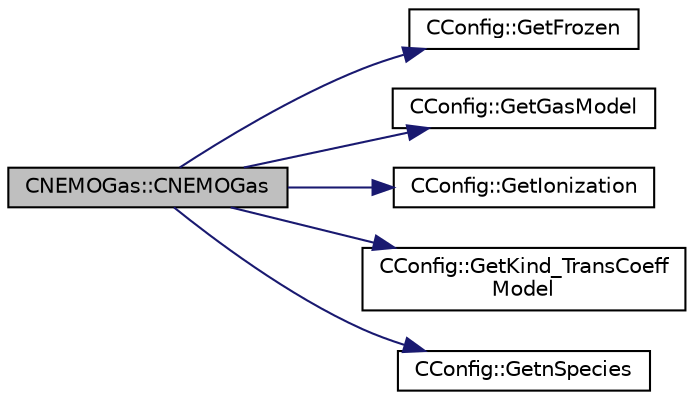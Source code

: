 digraph "CNEMOGas::CNEMOGas"
{
 // LATEX_PDF_SIZE
  edge [fontname="Helvetica",fontsize="10",labelfontname="Helvetica",labelfontsize="10"];
  node [fontname="Helvetica",fontsize="10",shape=record];
  rankdir="LR";
  Node1 [label="CNEMOGas::CNEMOGas",height=0.2,width=0.4,color="black", fillcolor="grey75", style="filled", fontcolor="black",tooltip="Constructor of the class."];
  Node1 -> Node2 [color="midnightblue",fontsize="10",style="solid",fontname="Helvetica"];
  Node2 [label="CConfig::GetFrozen",height=0.2,width=0.4,color="black", fillcolor="white", style="filled",URL="$classCConfig.html#ae51b13c497b8a58b77a58b4a6317b19b",tooltip="Indicates whether the flow is frozen (chemistry deactivated)."];
  Node1 -> Node3 [color="midnightblue",fontsize="10",style="solid",fontname="Helvetica"];
  Node3 [label="CConfig::GetGasModel",height=0.2,width=0.4,color="black", fillcolor="white", style="filled",URL="$classCConfig.html#abd8c7490bf5ef1193c6f89fb8047cf58",tooltip="Gas model that we are using."];
  Node1 -> Node4 [color="midnightblue",fontsize="10",style="solid",fontname="Helvetica"];
  Node4 [label="CConfig::GetIonization",height=0.2,width=0.4,color="black", fillcolor="white", style="filled",URL="$classCConfig.html#a395841c47b4890ae5abae63b359ff0c6",tooltip="Indicates whether electron gas is present in the gas mixture."];
  Node1 -> Node5 [color="midnightblue",fontsize="10",style="solid",fontname="Helvetica"];
  Node5 [label="CConfig::GetKind_TransCoeff\lModel",height=0.2,width=0.4,color="black", fillcolor="white", style="filled",URL="$classCConfig.html#a221600405ece499ee3e25ec6acbe859c",tooltip="Get the transport coefficient model."];
  Node1 -> Node6 [color="midnightblue",fontsize="10",style="solid",fontname="Helvetica"];
  Node6 [label="CConfig::GetnSpecies",height=0.2,width=0.4,color="black", fillcolor="white", style="filled",URL="$classCConfig.html#acca4077dbb4f00718adc5e831b561927",tooltip="Provides the number of species present in the gas mixture."];
}

